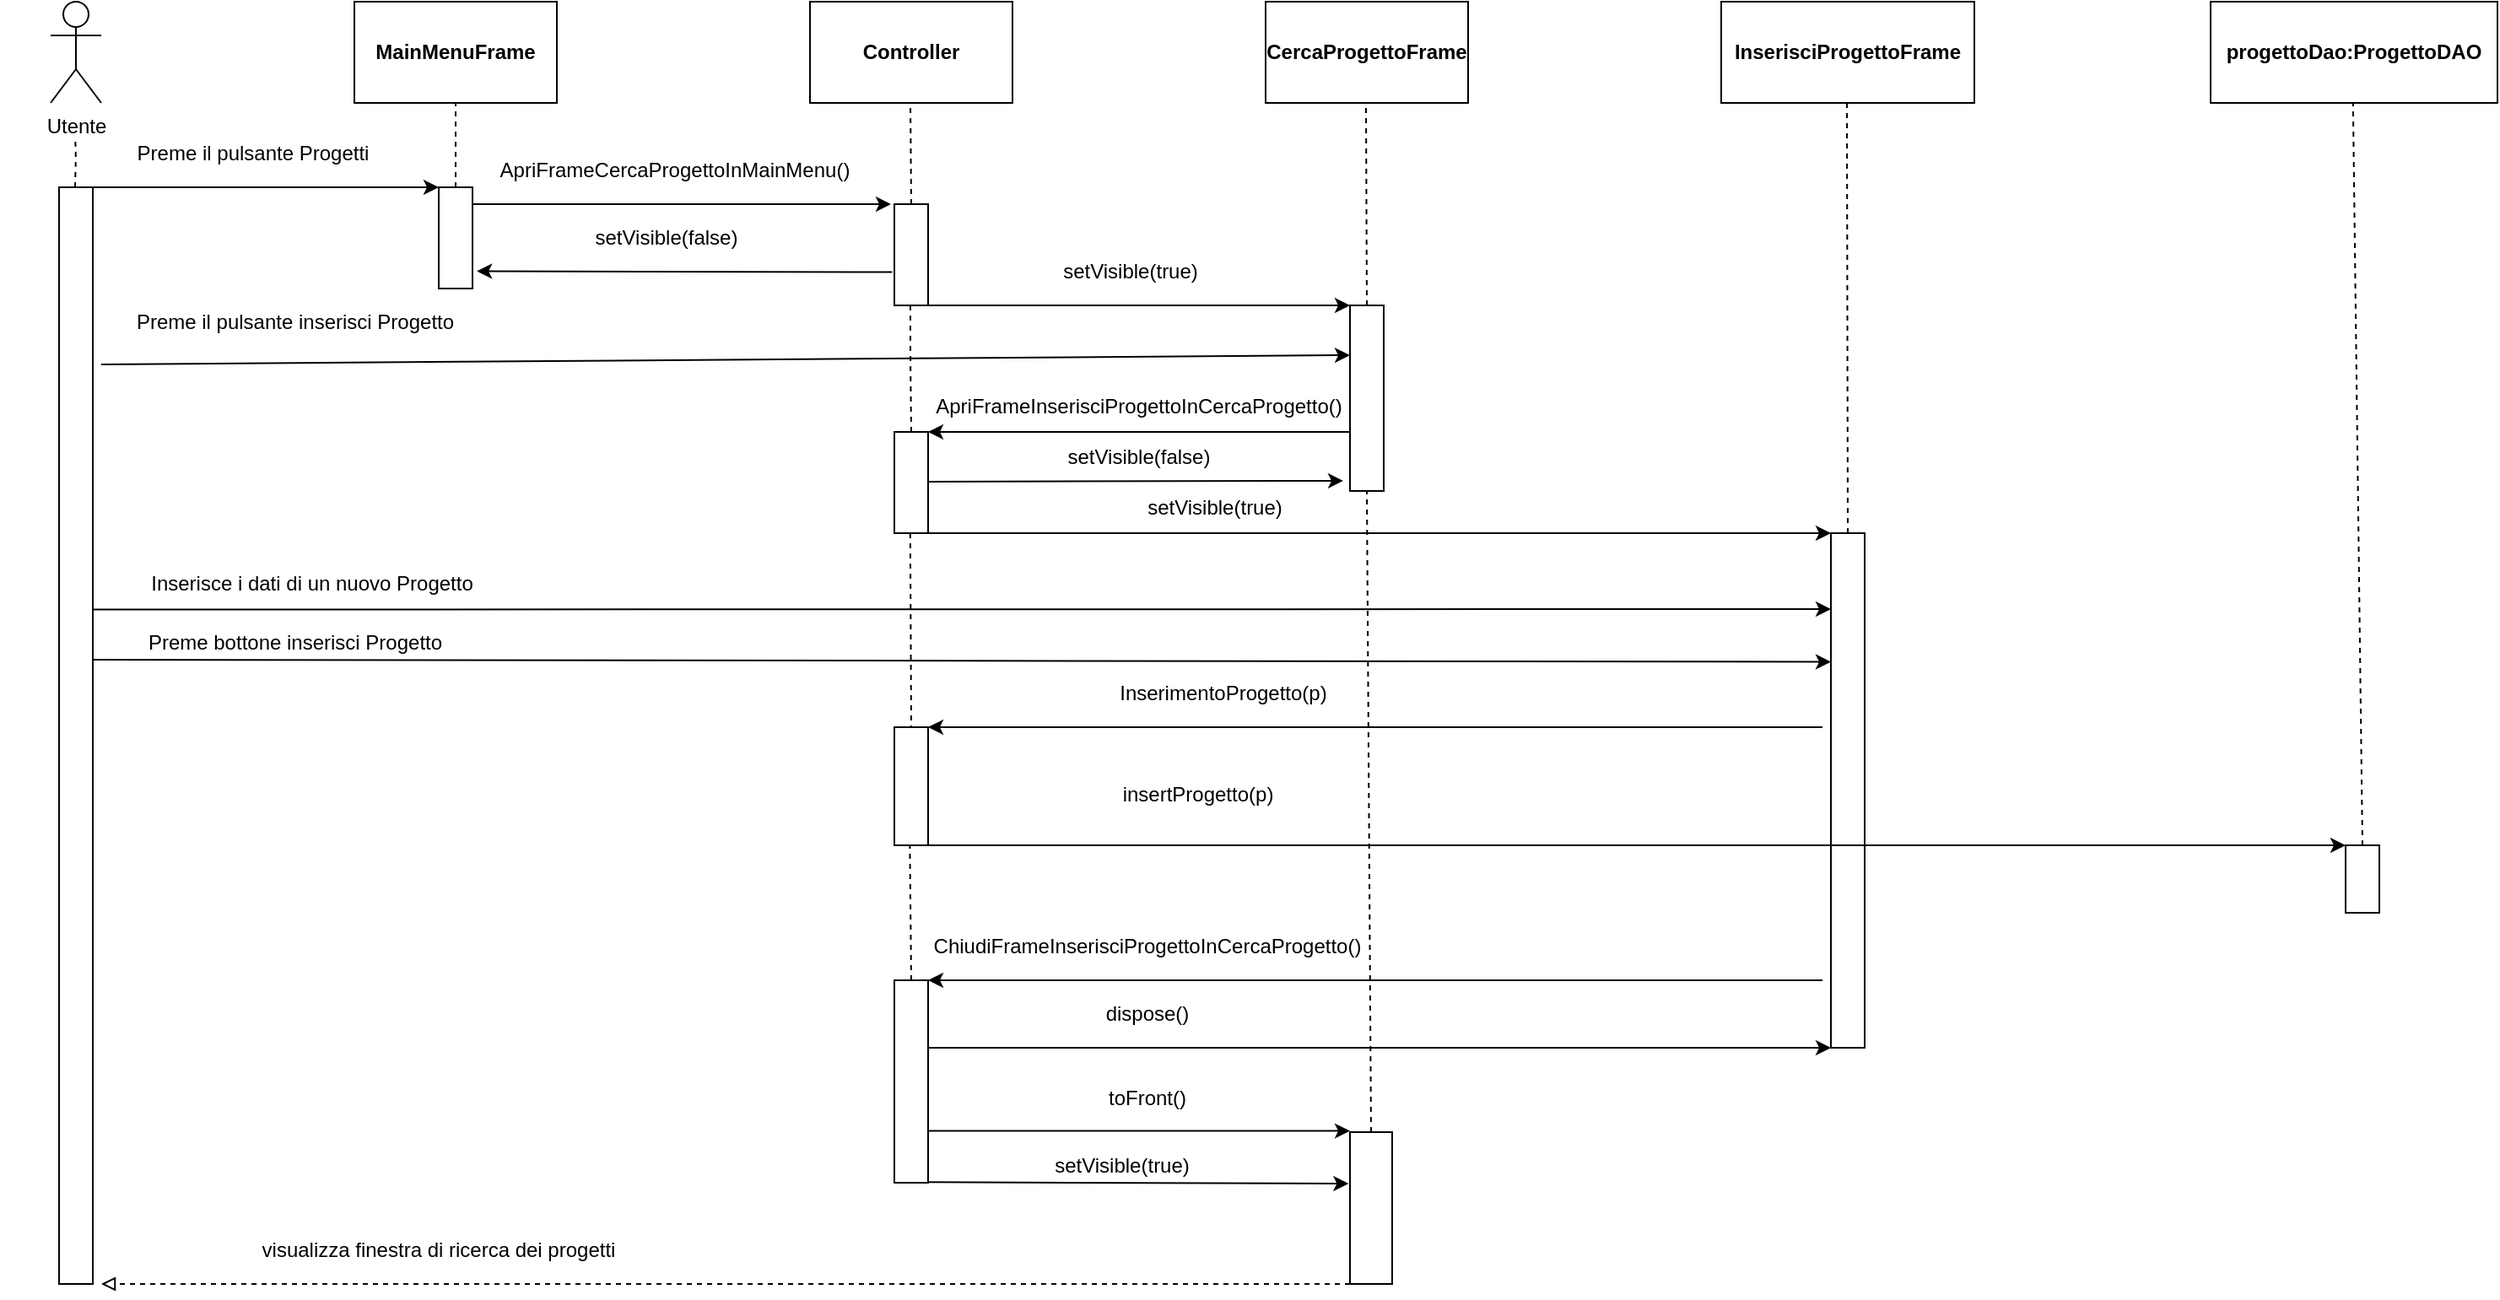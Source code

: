 <mxfile version="14.1.8" type="device"><diagram id="kgpKYQtTHZ0yAKxKKP6v" name="Page-1"><mxGraphModel dx="1702" dy="494" grid="1" gridSize="10" guides="1" tooltips="1" connect="1" arrows="1" fold="1" page="1" pageScale="1" pageWidth="850" pageHeight="1100" math="0" shadow="0"><root><mxCell id="0"/><mxCell id="1" parent="0"/><mxCell id="x3Po-7LhDRx8OjM45vvX-1" value="Utente" style="shape=umlActor;verticalLabelPosition=bottom;verticalAlign=top;html=1;outlineConnect=0;" parent="1" vertex="1"><mxGeometry x="10" y="40" width="30" height="60" as="geometry"/></mxCell><mxCell id="x3Po-7LhDRx8OjM45vvX-4" value="" style="endArrow=none;dashed=1;html=1;" parent="1" edge="1"><mxGeometry width="50" height="50" relative="1" as="geometry"><mxPoint x="24.5" y="150" as="sourcePoint"/><mxPoint x="24.5" y="120" as="targetPoint"/><Array as="points"><mxPoint x="25" y="130"/></Array></mxGeometry></mxCell><mxCell id="x3Po-7LhDRx8OjM45vvX-5" value="" style="rounded=0;whiteSpace=wrap;html=1;" parent="1" vertex="1"><mxGeometry x="15" y="150" width="20" height="650" as="geometry"/></mxCell><mxCell id="x3Po-7LhDRx8OjM45vvX-6" value="&lt;b&gt;MainMenuFrame&lt;/b&gt;" style="rounded=0;whiteSpace=wrap;html=1;" parent="1" vertex="1"><mxGeometry x="190" y="40" width="120" height="60" as="geometry"/></mxCell><mxCell id="x3Po-7LhDRx8OjM45vvX-7" value="" style="endArrow=none;dashed=1;html=1;entryX=0.5;entryY=1;entryDx=0;entryDy=0;exitX=0.5;exitY=0;exitDx=0;exitDy=0;" parent="1" source="x3Po-7LhDRx8OjM45vvX-11" target="x3Po-7LhDRx8OjM45vvX-6" edge="1"><mxGeometry width="50" height="50" relative="1" as="geometry"><mxPoint x="250" y="140" as="sourcePoint"/><mxPoint x="249.5" y="100" as="targetPoint"/></mxGeometry></mxCell><mxCell id="x3Po-7LhDRx8OjM45vvX-8" value="" style="endArrow=classic;html=1;" parent="1" edge="1"><mxGeometry width="50" height="50" relative="1" as="geometry"><mxPoint x="35" y="150" as="sourcePoint"/><mxPoint x="240" y="150" as="targetPoint"/></mxGeometry></mxCell><mxCell id="x3Po-7LhDRx8OjM45vvX-9" value="Preme il pulsante Progetti" style="text;html=1;strokeColor=none;fillColor=none;align=center;verticalAlign=middle;whiteSpace=wrap;rounded=0;" parent="1" vertex="1"><mxGeometry x="50" y="120" width="160" height="20" as="geometry"/></mxCell><mxCell id="x3Po-7LhDRx8OjM45vvX-11" value="" style="rounded=0;whiteSpace=wrap;html=1;" parent="1" vertex="1"><mxGeometry x="240" y="150" width="20" height="60" as="geometry"/></mxCell><mxCell id="x3Po-7LhDRx8OjM45vvX-12" value="&lt;b&gt;Controller&lt;/b&gt;" style="rounded=0;whiteSpace=wrap;html=1;" parent="1" vertex="1"><mxGeometry x="460" y="40" width="120" height="60" as="geometry"/></mxCell><mxCell id="x3Po-7LhDRx8OjM45vvX-13" value="" style="endArrow=none;dashed=1;html=1;exitX=0.5;exitY=0;exitDx=0;exitDy=0;" parent="1" source="x3Po-7LhDRx8OjM45vvX-14" edge="1"><mxGeometry width="50" height="50" relative="1" as="geometry"><mxPoint x="520" y="150" as="sourcePoint"/><mxPoint x="519.5" y="100" as="targetPoint"/></mxGeometry></mxCell><mxCell id="x3Po-7LhDRx8OjM45vvX-14" value="" style="rounded=0;whiteSpace=wrap;html=1;" parent="1" vertex="1"><mxGeometry x="510" y="160" width="20" height="60" as="geometry"/></mxCell><mxCell id="x3Po-7LhDRx8OjM45vvX-15" value="" style="endArrow=classic;html=1;" parent="1" edge="1"><mxGeometry width="50" height="50" relative="1" as="geometry"><mxPoint x="260" y="160" as="sourcePoint"/><mxPoint x="508" y="160" as="targetPoint"/></mxGeometry></mxCell><mxCell id="x3Po-7LhDRx8OjM45vvX-16" value="ApriFrameCercaProgettoInMainMenu()" style="text;html=1;strokeColor=none;fillColor=none;align=center;verticalAlign=middle;whiteSpace=wrap;rounded=0;" parent="1" vertex="1"><mxGeometry x="270" y="130" width="220" height="20" as="geometry"/></mxCell><mxCell id="x3Po-7LhDRx8OjM45vvX-18" value="" style="endArrow=classic;html=1;entryX=1.129;entryY=0.829;entryDx=0;entryDy=0;entryPerimeter=0;exitX=-0.062;exitY=0.671;exitDx=0;exitDy=0;exitPerimeter=0;" parent="1" source="x3Po-7LhDRx8OjM45vvX-14" target="x3Po-7LhDRx8OjM45vvX-11" edge="1"><mxGeometry width="50" height="50" relative="1" as="geometry"><mxPoint x="370" y="200" as="sourcePoint"/><mxPoint x="420" y="150" as="targetPoint"/></mxGeometry></mxCell><mxCell id="x3Po-7LhDRx8OjM45vvX-19" value="setVisible(false)" style="text;html=1;strokeColor=none;fillColor=none;align=center;verticalAlign=middle;whiteSpace=wrap;rounded=0;" parent="1" vertex="1"><mxGeometry x="330" y="170" width="90" height="20" as="geometry"/></mxCell><mxCell id="x3Po-7LhDRx8OjM45vvX-20" value="&lt;b&gt;CercaProgettoFrame&lt;/b&gt;" style="rounded=0;whiteSpace=wrap;html=1;" parent="1" vertex="1"><mxGeometry x="730" y="40" width="120" height="60" as="geometry"/></mxCell><mxCell id="x3Po-7LhDRx8OjM45vvX-21" value="" style="endArrow=classic;html=1;entryX=0;entryY=0;entryDx=0;entryDy=0;" parent="1" target="x3Po-7LhDRx8OjM45vvX-23" edge="1"><mxGeometry width="50" height="50" relative="1" as="geometry"><mxPoint x="530" y="220" as="sourcePoint"/><mxPoint x="760" y="220" as="targetPoint"/></mxGeometry></mxCell><mxCell id="x3Po-7LhDRx8OjM45vvX-22" value="" style="endArrow=none;dashed=1;html=1;exitX=0.5;exitY=0;exitDx=0;exitDy=0;" parent="1" source="x3Po-7LhDRx8OjM45vvX-23" edge="1"><mxGeometry width="50" height="50" relative="1" as="geometry"><mxPoint x="790" y="210" as="sourcePoint"/><mxPoint x="789.5" y="100" as="targetPoint"/></mxGeometry></mxCell><mxCell id="x3Po-7LhDRx8OjM45vvX-23" value="" style="rounded=0;whiteSpace=wrap;html=1;" parent="1" vertex="1"><mxGeometry x="780" y="220" width="20" height="110" as="geometry"/></mxCell><mxCell id="x3Po-7LhDRx8OjM45vvX-24" value="setVisible(true)" style="text;html=1;strokeColor=none;fillColor=none;align=center;verticalAlign=middle;whiteSpace=wrap;rounded=0;" parent="1" vertex="1"><mxGeometry x="590" y="190" width="120" height="20" as="geometry"/></mxCell><mxCell id="oJnqXA7Ye44NDxgrwShz-1" value="" style="endArrow=classic;html=1;" parent="1" edge="1"><mxGeometry width="50" height="50" relative="1" as="geometry"><mxPoint x="40" y="255" as="sourcePoint"/><mxPoint x="780" y="249.5" as="targetPoint"/></mxGeometry></mxCell><mxCell id="oJnqXA7Ye44NDxgrwShz-2" value="Preme il pulsante inserisci Progetto" style="text;html=1;strokeColor=none;fillColor=none;align=center;verticalAlign=middle;whiteSpace=wrap;rounded=0;" parent="1" vertex="1"><mxGeometry x="20" y="220" width="270" height="20" as="geometry"/></mxCell><mxCell id="oJnqXA7Ye44NDxgrwShz-3" value="" style="endArrow=none;dashed=1;html=1;exitX=0.5;exitY=0;exitDx=0;exitDy=0;" parent="1" source="oJnqXA7Ye44NDxgrwShz-4" edge="1"><mxGeometry width="50" height="50" relative="1" as="geometry"><mxPoint x="519.5" y="280" as="sourcePoint"/><mxPoint x="519.5" y="220" as="targetPoint"/><Array as="points"><mxPoint x="519.5" y="250"/></Array></mxGeometry></mxCell><mxCell id="oJnqXA7Ye44NDxgrwShz-4" value="" style="rounded=0;whiteSpace=wrap;html=1;" parent="1" vertex="1"><mxGeometry x="510" y="295" width="20" height="60" as="geometry"/></mxCell><mxCell id="oJnqXA7Ye44NDxgrwShz-5" value="" style="endArrow=classic;html=1;" parent="1" edge="1"><mxGeometry width="50" height="50" relative="1" as="geometry"><mxPoint x="780" y="295" as="sourcePoint"/><mxPoint x="530" y="295" as="targetPoint"/></mxGeometry></mxCell><mxCell id="oJnqXA7Ye44NDxgrwShz-6" value="ApriFrameInserisciProgettoInCercaProgetto()" style="text;html=1;strokeColor=none;fillColor=none;align=center;verticalAlign=middle;whiteSpace=wrap;rounded=0;" parent="1" vertex="1"><mxGeometry x="580" y="270" width="150" height="20" as="geometry"/></mxCell><mxCell id="oJnqXA7Ye44NDxgrwShz-9" value="" style="endArrow=classic;html=1;entryX=-0.2;entryY=0.945;entryDx=0;entryDy=0;entryPerimeter=0;" parent="1" target="x3Po-7LhDRx8OjM45vvX-23" edge="1"><mxGeometry width="50" height="50" relative="1" as="geometry"><mxPoint x="530" y="324.5" as="sourcePoint"/><mxPoint x="770" y="325" as="targetPoint"/></mxGeometry></mxCell><mxCell id="oJnqXA7Ye44NDxgrwShz-10" value="setVisible(false)" style="text;html=1;strokeColor=none;fillColor=none;align=center;verticalAlign=middle;whiteSpace=wrap;rounded=0;" parent="1" vertex="1"><mxGeometry x="570" y="300" width="170" height="20" as="geometry"/></mxCell><mxCell id="oJnqXA7Ye44NDxgrwShz-11" value="&lt;b&gt;InserisciProgettoFrame&lt;/b&gt;" style="rounded=0;whiteSpace=wrap;html=1;" parent="1" vertex="1"><mxGeometry x="1000" y="40" width="150" height="60" as="geometry"/></mxCell><mxCell id="oJnqXA7Ye44NDxgrwShz-12" value="" style="endArrow=none;dashed=1;html=1;exitX=0.5;exitY=0;exitDx=0;exitDy=0;" parent="1" source="oJnqXA7Ye44NDxgrwShz-17" edge="1"><mxGeometry width="50" height="50" relative="1" as="geometry"><mxPoint x="1075" y="300" as="sourcePoint"/><mxPoint x="1074.5" y="100" as="targetPoint"/></mxGeometry></mxCell><mxCell id="oJnqXA7Ye44NDxgrwShz-14" value="" style="endArrow=classic;html=1;entryX=0;entryY=0;entryDx=0;entryDy=0;" parent="1" target="oJnqXA7Ye44NDxgrwShz-17" edge="1"><mxGeometry width="50" height="50" relative="1" as="geometry"><mxPoint x="530" y="355" as="sourcePoint"/><mxPoint x="1010" y="355" as="targetPoint"/></mxGeometry></mxCell><mxCell id="oJnqXA7Ye44NDxgrwShz-16" value="setVisible(true)" style="text;html=1;strokeColor=none;fillColor=none;align=center;verticalAlign=middle;whiteSpace=wrap;rounded=0;" parent="1" vertex="1"><mxGeometry x="640" y="330" width="120" height="20" as="geometry"/></mxCell><mxCell id="oJnqXA7Ye44NDxgrwShz-17" value="" style="rounded=0;whiteSpace=wrap;html=1;" parent="1" vertex="1"><mxGeometry x="1065" y="355" width="20" height="305" as="geometry"/></mxCell><mxCell id="oJnqXA7Ye44NDxgrwShz-18" value="" style="endArrow=classic;html=1;exitX=1.005;exitY=0.385;exitDx=0;exitDy=0;exitPerimeter=0;" parent="1" source="x3Po-7LhDRx8OjM45vvX-5" edge="1"><mxGeometry width="50" height="50" relative="1" as="geometry"><mxPoint x="40" y="400" as="sourcePoint"/><mxPoint x="1065" y="400" as="targetPoint"/></mxGeometry></mxCell><mxCell id="oJnqXA7Ye44NDxgrwShz-19" value="Inserisce i dati di un nuovo Progetto" style="text;html=1;strokeColor=none;fillColor=none;align=center;verticalAlign=middle;whiteSpace=wrap;rounded=0;" parent="1" vertex="1"><mxGeometry x="-20" y="375" width="370" height="20" as="geometry"/></mxCell><mxCell id="oJnqXA7Ye44NDxgrwShz-20" value="" style="endArrow=none;dashed=1;html=1;entryX=0.5;entryY=0;entryDx=0;entryDy=0;" parent="1" target="oJnqXA7Ye44NDxgrwShz-21" edge="1"><mxGeometry width="50" height="50" relative="1" as="geometry"><mxPoint x="519.41" y="355" as="sourcePoint"/><mxPoint x="519" y="450" as="targetPoint"/></mxGeometry></mxCell><mxCell id="oJnqXA7Ye44NDxgrwShz-21" value="" style="rounded=0;whiteSpace=wrap;html=1;" parent="1" vertex="1"><mxGeometry x="510" y="470" width="20" height="70" as="geometry"/></mxCell><mxCell id="oJnqXA7Ye44NDxgrwShz-22" value="" style="endArrow=classic;html=1;" parent="1" edge="1"><mxGeometry width="50" height="50" relative="1" as="geometry"><mxPoint x="1060" y="470" as="sourcePoint"/><mxPoint x="530" y="470" as="targetPoint"/></mxGeometry></mxCell><mxCell id="oJnqXA7Ye44NDxgrwShz-23" value="" style="endArrow=classic;html=1;entryX=0;entryY=0.25;entryDx=0;entryDy=0;" parent="1" target="oJnqXA7Ye44NDxgrwShz-17" edge="1"><mxGeometry width="50" height="50" relative="1" as="geometry"><mxPoint x="35" y="430" as="sourcePoint"/><mxPoint x="1060" y="430" as="targetPoint"/></mxGeometry></mxCell><mxCell id="oJnqXA7Ye44NDxgrwShz-25" value="Preme bottone inserisci Progetto" style="text;html=1;strokeColor=none;fillColor=none;align=center;verticalAlign=middle;whiteSpace=wrap;rounded=0;" parent="1" vertex="1"><mxGeometry x="15" y="410" width="280" height="20" as="geometry"/></mxCell><mxCell id="oJnqXA7Ye44NDxgrwShz-26" value="InserimentoProgetto(p)" style="text;html=1;strokeColor=none;fillColor=none;align=center;verticalAlign=middle;whiteSpace=wrap;rounded=0;" parent="1" vertex="1"><mxGeometry x="605" y="440" width="200" height="20" as="geometry"/></mxCell><mxCell id="oJnqXA7Ye44NDxgrwShz-27" value="&lt;b&gt;progettoDao:ProgettoDAO&lt;/b&gt;" style="rounded=0;whiteSpace=wrap;html=1;" parent="1" vertex="1"><mxGeometry x="1290" y="40" width="170" height="60" as="geometry"/></mxCell><mxCell id="oJnqXA7Ye44NDxgrwShz-29" value="" style="endArrow=none;dashed=1;html=1;exitX=0.5;exitY=0;exitDx=0;exitDy=0;" parent="1" source="oJnqXA7Ye44NDxgrwShz-31" edge="1"><mxGeometry width="50" height="50" relative="1" as="geometry"><mxPoint x="1380" y="520" as="sourcePoint"/><mxPoint x="1374.41" y="100" as="targetPoint"/></mxGeometry></mxCell><mxCell id="oJnqXA7Ye44NDxgrwShz-30" value="" style="endArrow=classic;html=1;exitX=1;exitY=1;exitDx=0;exitDy=0;" parent="1" source="oJnqXA7Ye44NDxgrwShz-21" edge="1"><mxGeometry width="50" height="50" relative="1" as="geometry"><mxPoint x="560" y="540" as="sourcePoint"/><mxPoint x="1370" y="540" as="targetPoint"/></mxGeometry></mxCell><mxCell id="oJnqXA7Ye44NDxgrwShz-31" value="" style="rounded=0;whiteSpace=wrap;html=1;" parent="1" vertex="1"><mxGeometry x="1370" y="540" width="20" height="40" as="geometry"/></mxCell><mxCell id="oJnqXA7Ye44NDxgrwShz-32" value="insertProgetto(p)" style="text;html=1;strokeColor=none;fillColor=none;align=center;verticalAlign=middle;whiteSpace=wrap;rounded=0;" parent="1" vertex="1"><mxGeometry x="600" y="500" width="180" height="20" as="geometry"/></mxCell><mxCell id="oJnqXA7Ye44NDxgrwShz-33" value="" style="endArrow=none;dashed=1;html=1;exitX=0.5;exitY=0;exitDx=0;exitDy=0;" parent="1" source="oJnqXA7Ye44NDxgrwShz-34" edge="1"><mxGeometry width="50" height="50" relative="1" as="geometry"><mxPoint x="519.17" y="610" as="sourcePoint"/><mxPoint x="519.17" y="540" as="targetPoint"/></mxGeometry></mxCell><mxCell id="oJnqXA7Ye44NDxgrwShz-34" value="" style="rounded=0;whiteSpace=wrap;html=1;" parent="1" vertex="1"><mxGeometry x="510" y="620" width="20" height="120" as="geometry"/></mxCell><mxCell id="oJnqXA7Ye44NDxgrwShz-37" value="" style="endArrow=classic;html=1;entryX=1;entryY=0;entryDx=0;entryDy=0;" parent="1" target="oJnqXA7Ye44NDxgrwShz-34" edge="1"><mxGeometry width="50" height="50" relative="1" as="geometry"><mxPoint x="1060" y="620" as="sourcePoint"/><mxPoint x="540" y="620" as="targetPoint"/></mxGeometry></mxCell><mxCell id="oJnqXA7Ye44NDxgrwShz-38" value="ChiudiFrameInserisciProgettoInCercaProgetto()" style="text;html=1;strokeColor=none;fillColor=none;align=center;verticalAlign=middle;whiteSpace=wrap;rounded=0;" parent="1" vertex="1"><mxGeometry x="490" y="590" width="340" height="20" as="geometry"/></mxCell><mxCell id="oJnqXA7Ye44NDxgrwShz-39" value="" style="endArrow=classic;html=1;entryX=0;entryY=1;entryDx=0;entryDy=0;" parent="1" target="oJnqXA7Ye44NDxgrwShz-17" edge="1"><mxGeometry width="50" height="50" relative="1" as="geometry"><mxPoint x="530" y="660" as="sourcePoint"/><mxPoint x="1060" y="660" as="targetPoint"/></mxGeometry></mxCell><mxCell id="oJnqXA7Ye44NDxgrwShz-40" value="dispose()" style="text;html=1;strokeColor=none;fillColor=none;align=center;verticalAlign=middle;whiteSpace=wrap;rounded=0;" parent="1" vertex="1"><mxGeometry x="600" y="630" width="120" height="20" as="geometry"/></mxCell><mxCell id="oJnqXA7Ye44NDxgrwShz-43" value="" style="endArrow=none;dashed=1;html=1;entryX=0.5;entryY=1;entryDx=0;entryDy=0;exitX=0.5;exitY=0;exitDx=0;exitDy=0;" parent="1" source="oJnqXA7Ye44NDxgrwShz-45" target="x3Po-7LhDRx8OjM45vvX-23" edge="1"><mxGeometry width="50" height="50" relative="1" as="geometry"><mxPoint x="790" y="690" as="sourcePoint"/><mxPoint x="789.615" y="360" as="targetPoint"/></mxGeometry></mxCell><mxCell id="oJnqXA7Ye44NDxgrwShz-45" value="" style="rounded=0;whiteSpace=wrap;html=1;" parent="1" vertex="1"><mxGeometry x="780" y="710" width="25" height="90" as="geometry"/></mxCell><mxCell id="oJnqXA7Ye44NDxgrwShz-46" value="" style="endArrow=classic;html=1;" parent="1" edge="1"><mxGeometry width="50" height="50" relative="1" as="geometry"><mxPoint x="530" y="709.31" as="sourcePoint"/><mxPoint x="780" y="709.31" as="targetPoint"/><Array as="points"><mxPoint x="680" y="709.31"/></Array></mxGeometry></mxCell><mxCell id="oJnqXA7Ye44NDxgrwShz-47" value="toFront()" style="text;html=1;strokeColor=none;fillColor=none;align=center;verticalAlign=middle;whiteSpace=wrap;rounded=0;" parent="1" vertex="1"><mxGeometry x="620" y="680" width="80" height="20" as="geometry"/></mxCell><mxCell id="oJnqXA7Ye44NDxgrwShz-48" value="" style="endArrow=classic;html=1;entryX=-0.033;entryY=0.339;entryDx=0;entryDy=0;entryPerimeter=0;" parent="1" target="oJnqXA7Ye44NDxgrwShz-45" edge="1"><mxGeometry width="50" height="50" relative="1" as="geometry"><mxPoint x="530" y="739.66" as="sourcePoint"/><mxPoint x="610" y="739.66" as="targetPoint"/></mxGeometry></mxCell><mxCell id="oJnqXA7Ye44NDxgrwShz-49" value="setVisible(true)" style="text;html=1;strokeColor=none;fillColor=none;align=center;verticalAlign=middle;whiteSpace=wrap;rounded=0;" parent="1" vertex="1"><mxGeometry x="560" y="720" width="170" height="20" as="geometry"/></mxCell><mxCell id="oJnqXA7Ye44NDxgrwShz-51" value="" style="endArrow=block;html=1;dashed=1;endFill=0;" parent="1" edge="1"><mxGeometry width="50" height="50" relative="1" as="geometry"><mxPoint x="780" y="800" as="sourcePoint"/><mxPoint x="40" y="800" as="targetPoint"/></mxGeometry></mxCell><mxCell id="oJnqXA7Ye44NDxgrwShz-52" value="visualizza finestra di ricerca dei progetti" style="text;html=1;strokeColor=none;fillColor=none;align=center;verticalAlign=middle;whiteSpace=wrap;rounded=0;" parent="1" vertex="1"><mxGeometry x="60" y="770" width="360" height="20" as="geometry"/></mxCell><mxCell id="oJnqXA7Ye44NDxgrwShz-53" style="edgeStyle=orthogonalEdgeStyle;rounded=0;orthogonalLoop=1;jettySize=auto;html=1;exitX=0.5;exitY=1;exitDx=0;exitDy=0;dashed=1;endArrow=block;endFill=0;" parent="1" source="oJnqXA7Ye44NDxgrwShz-40" target="oJnqXA7Ye44NDxgrwShz-40" edge="1"><mxGeometry relative="1" as="geometry"/></mxCell></root></mxGraphModel></diagram></mxfile>